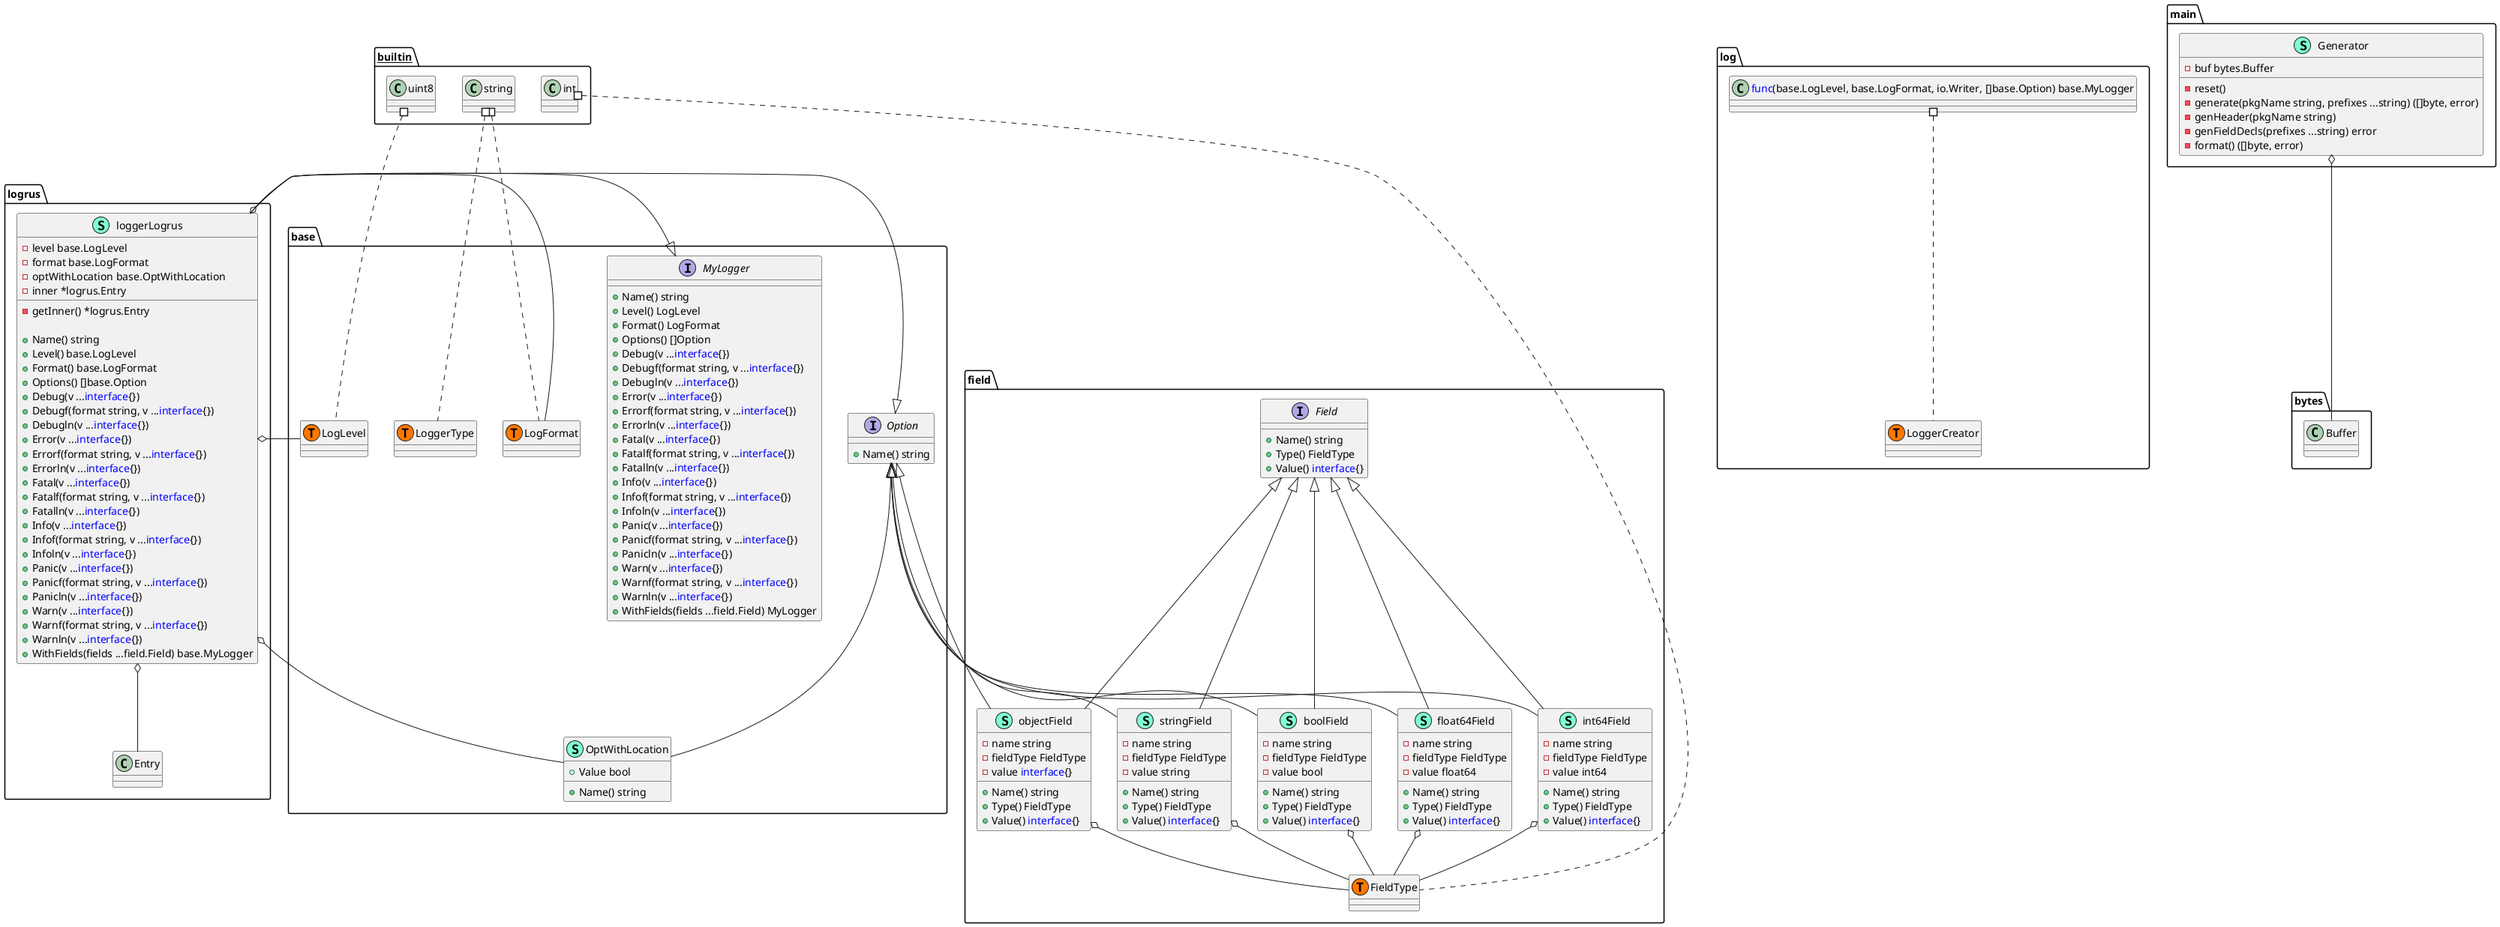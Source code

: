 @startuml
namespace base {
    interface MyLogger  {
        + Name() string
        + Level() LogLevel
        + Format() LogFormat
        + Options() []Option
        + Debug(v ...<font color=blue>interface</font>{}) 
        + Debugf(format string, v ...<font color=blue>interface</font>{}) 
        + Debugln(v ...<font color=blue>interface</font>{}) 
        + Error(v ...<font color=blue>interface</font>{}) 
        + Errorf(format string, v ...<font color=blue>interface</font>{}) 
        + Errorln(v ...<font color=blue>interface</font>{}) 
        + Fatal(v ...<font color=blue>interface</font>{}) 
        + Fatalf(format string, v ...<font color=blue>interface</font>{}) 
        + Fatalln(v ...<font color=blue>interface</font>{}) 
        + Info(v ...<font color=blue>interface</font>{}) 
        + Infof(format string, v ...<font color=blue>interface</font>{}) 
        + Infoln(v ...<font color=blue>interface</font>{}) 
        + Panic(v ...<font color=blue>interface</font>{}) 
        + Panicf(format string, v ...<font color=blue>interface</font>{}) 
        + Panicln(v ...<font color=blue>interface</font>{}) 
        + Warn(v ...<font color=blue>interface</font>{}) 
        + Warnf(format string, v ...<font color=blue>interface</font>{}) 
        + Warnln(v ...<font color=blue>interface</font>{}) 
        + WithFields(fields ...field.Field) MyLogger

    }
    class OptWithLocation << (S,Aquamarine) >> {
        + Value bool

        + Name() string

    }
    interface Option  {
        + Name() string

    }
    class base.LogFormat << (T, #FF7700) >>  {
    }
    class base.LogLevel << (T, #FF7700) >>  {
    }
    class base.LoggerType << (T, #FF7700) >>  {
    }
}

"base.Option" <|-- "base.OptWithLocation"


namespace field {
    interface Field  {
        + Name() string
        + Type() FieldType
        + Value() <font color=blue>interface</font>{}

    }
    class boolField << (S,Aquamarine) >> {
        - name string
        - fieldType FieldType
        - value bool

        + Name() string
        + Type() FieldType
        + Value() <font color=blue>interface</font>{}

    }
    class field.FieldType << (T, #FF7700) >>  {
    }
    class float64Field << (S,Aquamarine) >> {
        - name string
        - fieldType FieldType
        - value float64

        + Name() string
        + Type() FieldType
        + Value() <font color=blue>interface</font>{}

    }
    class int64Field << (S,Aquamarine) >> {
        - name string
        - fieldType FieldType
        - value int64

        + Name() string
        + Type() FieldType
        + Value() <font color=blue>interface</font>{}

    }
    class objectField << (S,Aquamarine) >> {
        - name string
        - fieldType FieldType
        - value <font color=blue>interface</font>{}

        + Name() string
        + Type() FieldType
        + Value() <font color=blue>interface</font>{}

    }
    class stringField << (S,Aquamarine) >> {
        - name string
        - fieldType FieldType
        - value string

        + Name() string
        + Type() FieldType
        + Value() <font color=blue>interface</font>{}

    }
}

"base.Option" <|-- "field.boolField"
"field.Field" <|-- "field.boolField"
"base.Option" <|-- "field.float64Field"
"field.Field" <|-- "field.float64Field"
"base.Option" <|-- "field.int64Field"
"field.Field" <|-- "field.int64Field"
"base.Option" <|-- "field.objectField"
"field.Field" <|-- "field.objectField"
"base.Option" <|-- "field.stringField"
"field.Field" <|-- "field.stringField"

"field.boolField" o-- "field.FieldType"
"field.float64Field" o-- "field.FieldType"
"field.int64Field" o-- "field.FieldType"
"field.objectField" o-- "field.FieldType"
"field.stringField" o-- "field.FieldType"

namespace log {
    class log.LoggerCreator << (T, #FF7700) >>  {
    }
    class "<font color=blue>func</font>(base.LogLevel, base.LogFormat, io.Writer, []base.Option) base.MyLogger" as fontcolorbluefuncfontbaseLogLevelbaseLogFormatioWriterbaseOptionbaseMyLogger {
        'This class was created so that we can correctly have an alias pointing to this name. Since it contains dots that can break namespaces
    }
}



namespace logrus {
    class loggerLogrus << (S,Aquamarine) >> {
        - level base.LogLevel
        - format base.LogFormat
        - optWithLocation base.OptWithLocation
        - inner *logrus.Entry

        - getInner() *logrus.Entry

        + Name() string
        + Level() base.LogLevel
        + Format() base.LogFormat
        + Options() []base.Option
        + Debug(v ...<font color=blue>interface</font>{}) 
        + Debugf(format string, v ...<font color=blue>interface</font>{}) 
        + Debugln(v ...<font color=blue>interface</font>{}) 
        + Error(v ...<font color=blue>interface</font>{}) 
        + Errorf(format string, v ...<font color=blue>interface</font>{}) 
        + Errorln(v ...<font color=blue>interface</font>{}) 
        + Fatal(v ...<font color=blue>interface</font>{}) 
        + Fatalf(format string, v ...<font color=blue>interface</font>{}) 
        + Fatalln(v ...<font color=blue>interface</font>{}) 
        + Info(v ...<font color=blue>interface</font>{}) 
        + Infof(format string, v ...<font color=blue>interface</font>{}) 
        + Infoln(v ...<font color=blue>interface</font>{}) 
        + Panic(v ...<font color=blue>interface</font>{}) 
        + Panicf(format string, v ...<font color=blue>interface</font>{}) 
        + Panicln(v ...<font color=blue>interface</font>{}) 
        + Warn(v ...<font color=blue>interface</font>{}) 
        + Warnf(format string, v ...<font color=blue>interface</font>{}) 
        + Warnln(v ...<font color=blue>interface</font>{}) 
        + WithFields(fields ...field.Field) base.MyLogger

    }
}

"base.MyLogger" <|-- "logrus.loggerLogrus"
"base.Option" <|-- "logrus.loggerLogrus"

"logrus.loggerLogrus" o-- "base.LogFormat"
"logrus.loggerLogrus" o-- "base.LogLevel"
"logrus.loggerLogrus" o-- "base.OptWithLocation"
"logrus.loggerLogrus" o-- "logrus.Entry"

namespace main {
    class Generator << (S,Aquamarine) >> {
        - buf bytes.Buffer

        - reset() 
        - generate(pkgName string, prefixes ...string) ([]byte, error)
        - genHeader(pkgName string) 
        - genFieldDecls(prefixes ...string) error
        - format() ([]byte, error)

    }
}


"main.Generator" o-- "bytes.Buffer"

"__builtin__.int" #.. "field.FieldType"
"__builtin__.string" #.. "base.LogFormat"
"__builtin__.string" #.. "base.LoggerType"
"__builtin__.uint8" #.. "base.LogLevel"
"log.fontcolorbluefuncfontbaseLogLevelbaseLogFormatioWriterbaseOptionbaseMyLogger" #.. "log.LoggerCreator"
@enduml
